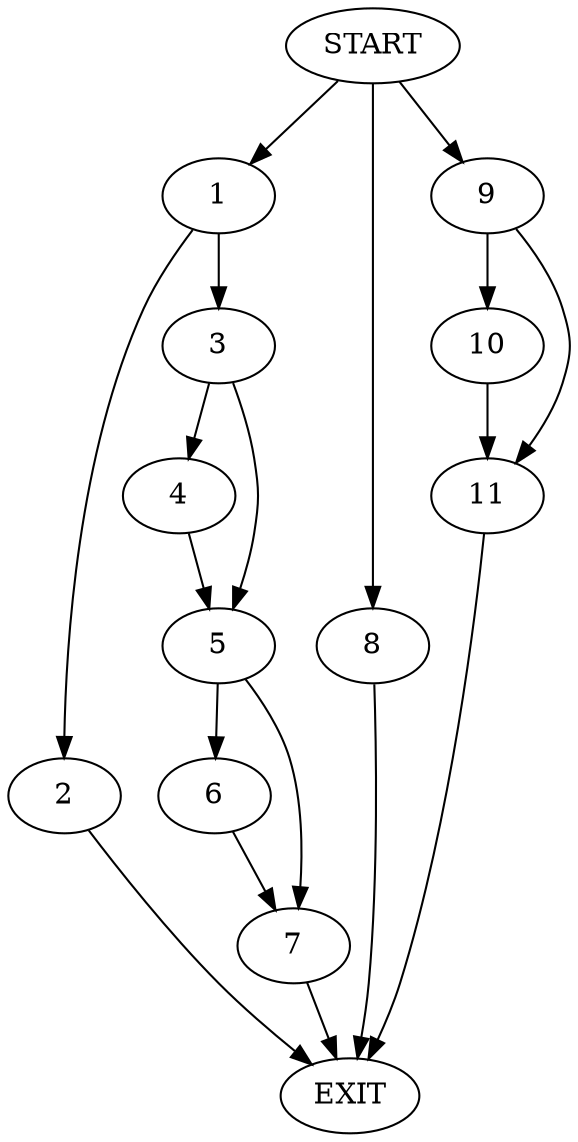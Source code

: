 digraph {
0 [label="START"]
12 [label="EXIT"]
0 -> 1
1 -> 2
1 -> 3
2 -> 12
3 -> 4
3 -> 5
4 -> 5
5 -> 6
5 -> 7
6 -> 7
7 -> 12
0 -> 8
8 -> 12
0 -> 9
9 -> 10
9 -> 11
11 -> 12
10 -> 11
}
